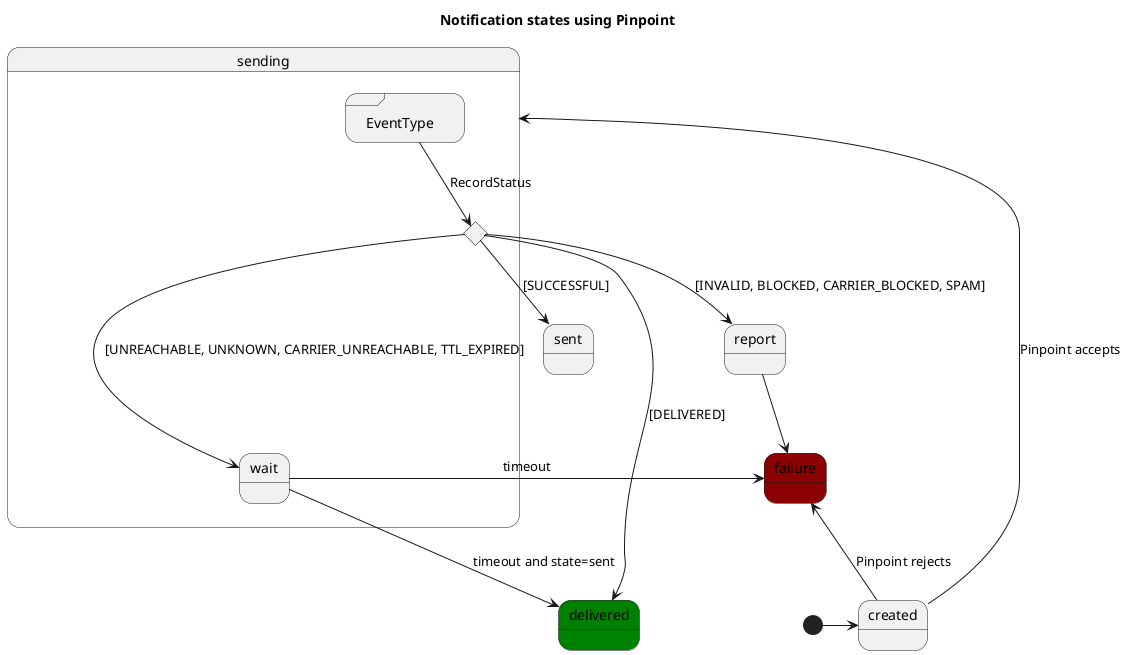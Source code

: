 @startuml

title
    Notification states using Pinpoint
end title

[*] -right-> created

created -down-> sending: Pinpoint accepts

created -up-> failure: Pinpoint rejects

state failure #darkred
state sent
state delivered #green
state report

state sending {
    state EventType <<sdlreceive>> #lightblue
    state RecordStatus <<choice>>

    EventType -down-> RecordStatus : RecordStatus
    RecordStatus ---> wait : [UNREACHABLE, UNKNOWN, CARRIER_UNREACHABLE, TTL_EXPIRED]
    RecordStatus --> report : [INVALID, BLOCKED, CARRIER_BLOCKED, SPAM]
    RecordStatus --> sent : [SUCCESSFUL]
    RecordStatus -down-> delivered : [DELIVERED]
    wait --> failure: timeout
    wait -down-> delivered: timeout and state=sent
}

report --> failure

@enduml
